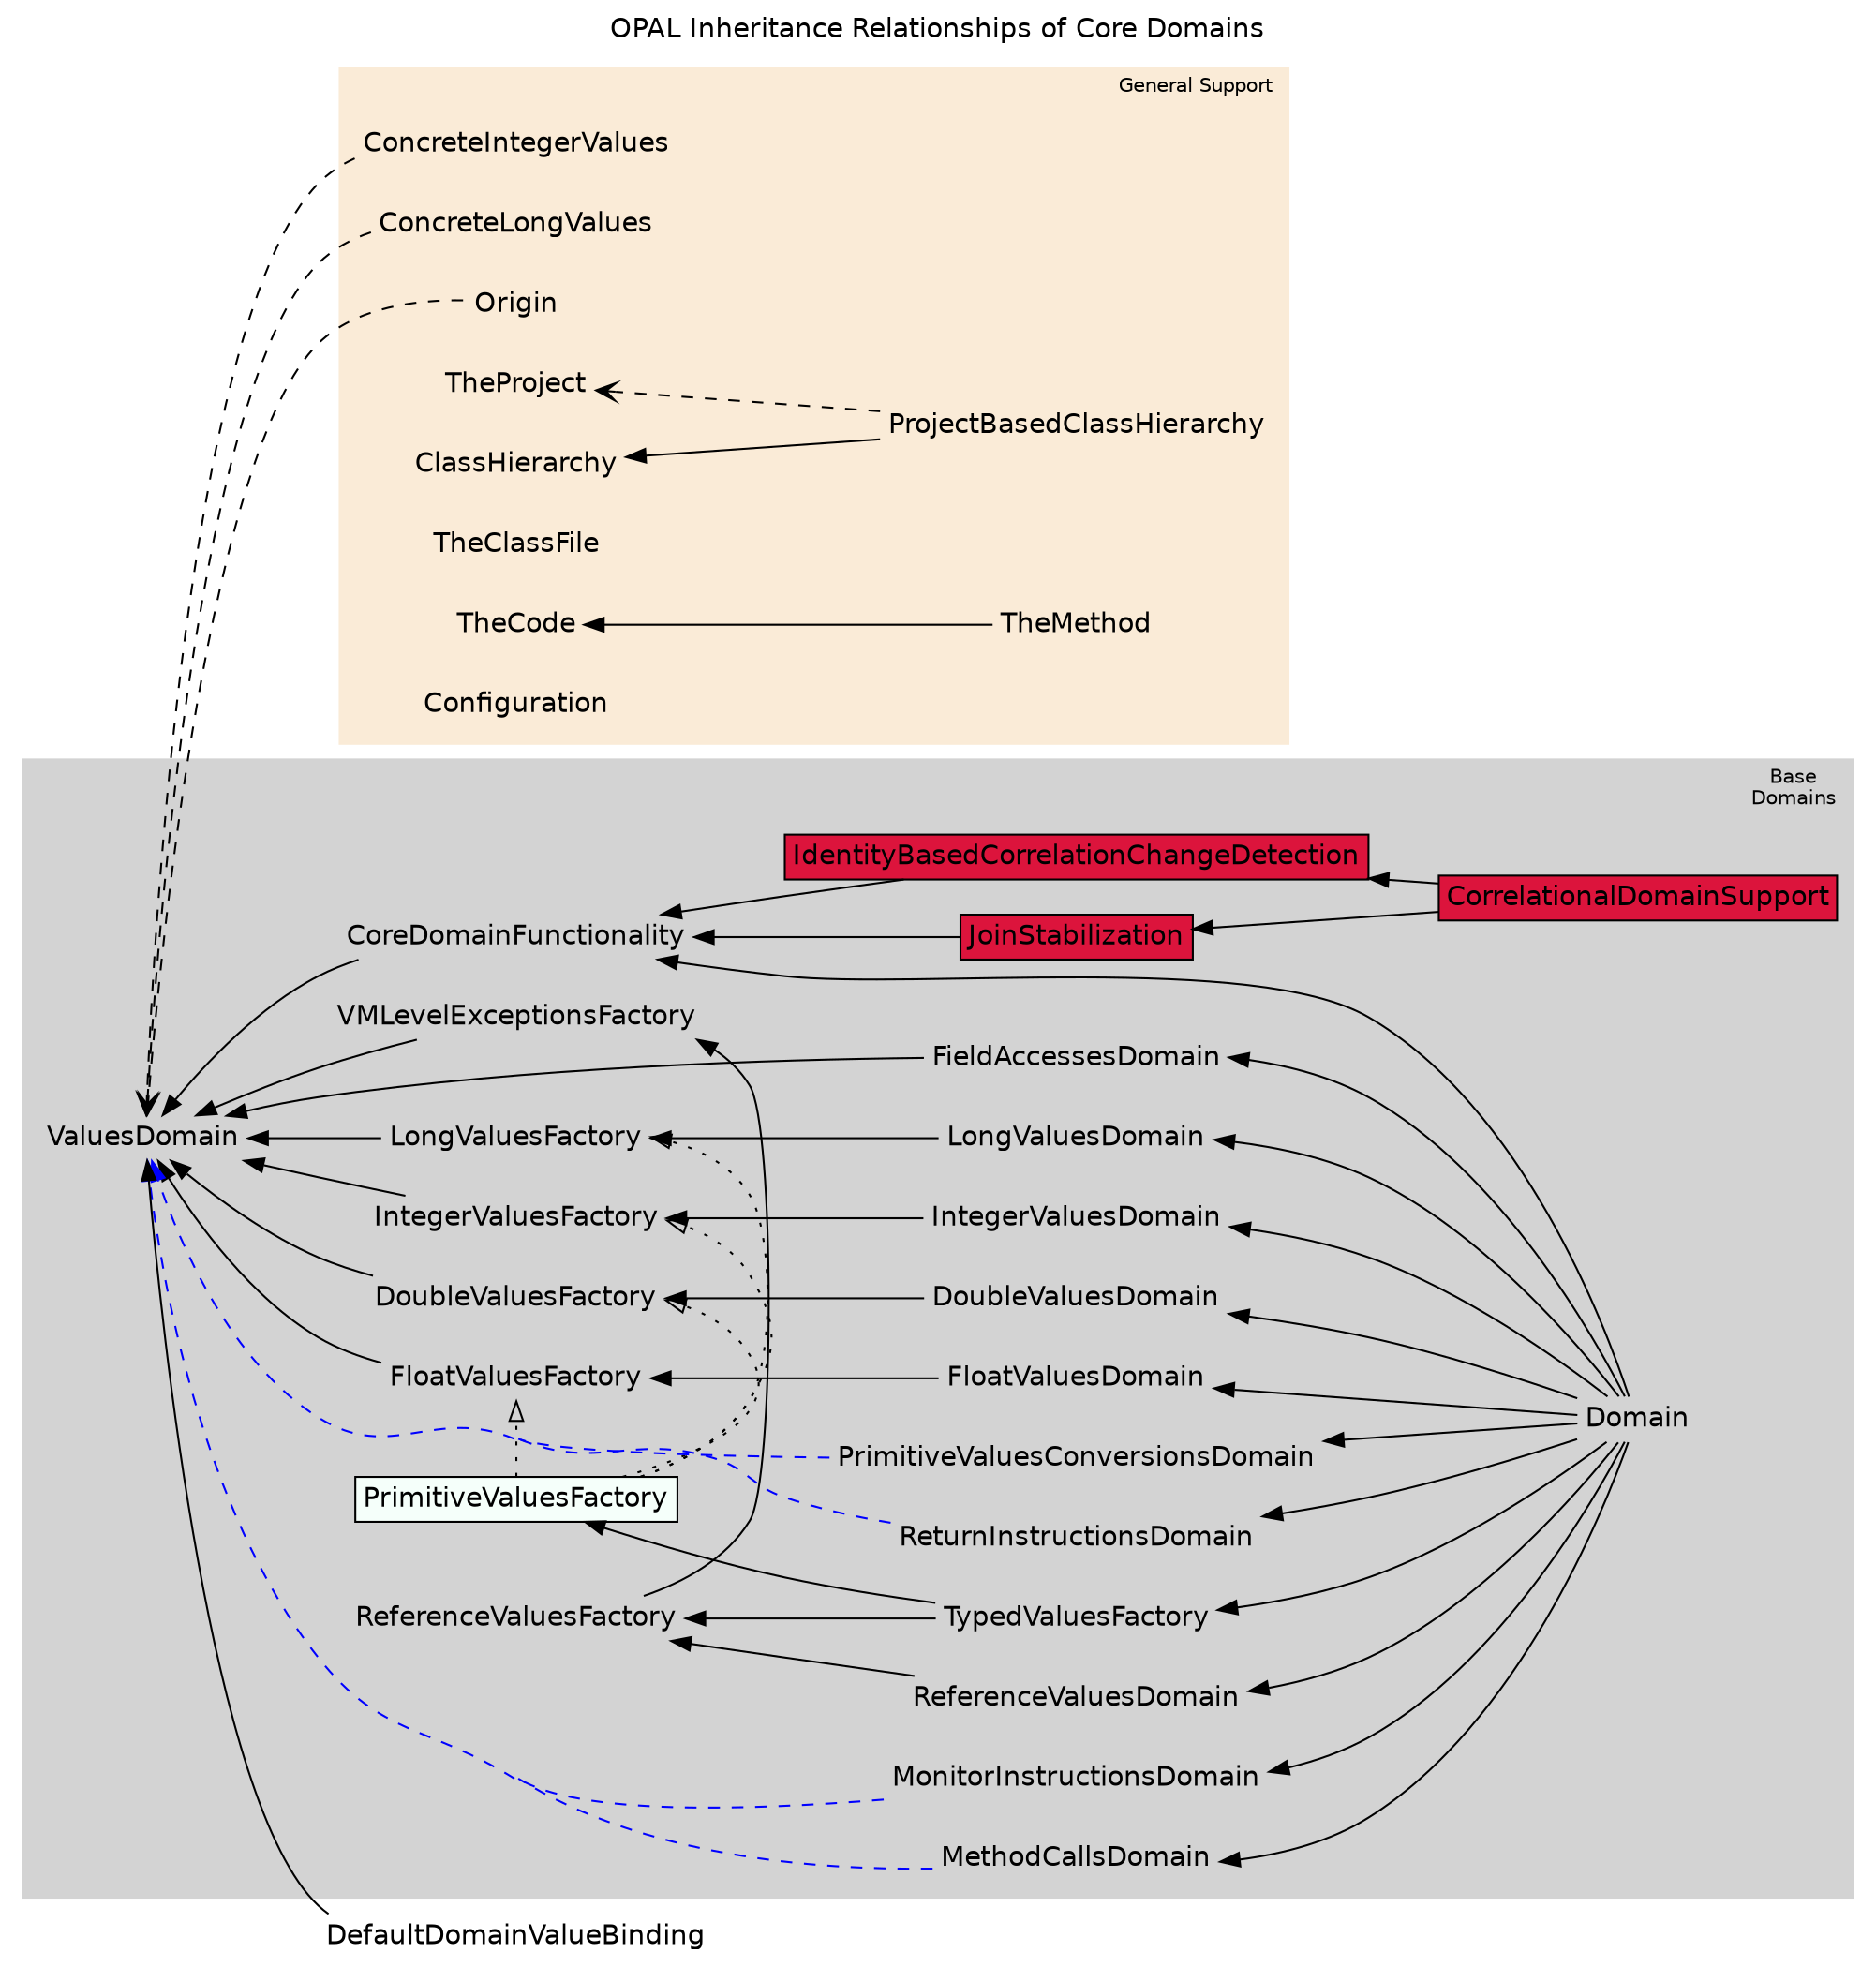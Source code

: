 digraph OPALDomains {
	compound=true;
	concentrate=true;
	fontname=Helvetica;
	dpi=50;
	node [fontname=Helvetica,shape=plaintext,margin="0.05,0.05",height=0];
	edge [fontname=Helvetica];

	rankdir = RL;

	subgraph cluster_base_domains {
		style=filled;
    color=lightgrey;
		fontsize=10;

		//{rank=sink; CoreDomain;}
		//{rank=source; Domain;}
		IntegerValuesDomain -> IntegerValuesFactory -> ValuesDomain;
		LongValuesDomain -> LongValuesFactory -> ValuesDomain;
		FloatValuesDomain -> FloatValuesFactory -> ValuesDomain;
		DoubleValuesDomain -> DoubleValuesFactory -> ValuesDomain;
		ReferenceValuesDomain -> ReferenceValuesFactory -> VMLevelExceptionsFactory -> ValuesDomain;

		PrimitiveValuesFactory -> IntegerValuesFactory [style=dotted,arrowhead=onormal];
		PrimitiveValuesFactory -> LongValuesFactory [style=dotted,arrowhead=onormal];
		PrimitiveValuesFactory -> FloatValuesFactory [style=dotted,arrowhead=onormal];
		PrimitiveValuesFactory -> DoubleValuesFactory [style=dotted,arrowhead=onormal];
		PrimitiveValuesFactory [style=filled,fillcolor=mintcream,shape=rectangle];

		JoinStabilization -> CoreDomainFunctionality;
		JoinStabilization [style=filled,fillcolor=crimson,shape=rectangle];

		IdentityBasedCorrelationChangeDetection -> CoreDomainFunctionality;
		IdentityBasedCorrelationChangeDetection [style=filled,fillcolor=crimson,shape=rectangle];


		CorrelationalDomainSupport -> IdentityBasedCorrelationChangeDetection;
		CorrelationalDomainSupport -> JoinStabilization;
		CorrelationalDomainSupport [style=filled,fillcolor=crimson,shape=rectangle];

		Domain -> IntegerValuesDomain;
		Domain -> LongValuesDomain;
		Domain -> FloatValuesDomain;
		Domain -> DoubleValuesDomain;
		Domain -> ReferenceValuesDomain;
		Domain -> FieldAccessesDomain -> ValuesDomain;
		Domain -> MethodCallsDomain;
		MethodCallsDomain -> ValuesDomain [style=dashed,color=blue];
		Domain -> MonitorInstructionsDomain;
		MonitorInstructionsDomain -> ValuesDomain [style=dashed,color=blue];
		Domain -> ReturnInstructionsDomain;
		ReturnInstructionsDomain -> ValuesDomain [style=dashed,color=blue];
		Domain -> PrimitiveValuesConversionsDomain;
		PrimitiveValuesConversionsDomain -> ValuesDomain [style=dashed,color=blue];
		Domain -> TypedValuesFactory -> { PrimitiveValuesFactory; ReferenceValuesFactory;};
		Domain -> CoreDomainFunctionality -> ValuesDomain;

		{rank=same;
			MethodCallsDomain;
			FieldAccessesDomain;
			MonitorInstructionsDomain;
			ReturnInstructionsDomain;
			PrimitiveValuesConversionsDomain;
			ReferenceValuesDomain;
			IntegerValuesDomain;
			LongValuesDomain;
			FloatValuesDomain;
			DoubleValuesDomain;
		}
		{rank=same;
			ReferenceValuesFactory;
			VMLevelExceptionsFactory;
			PrimitiveValuesFactory;
			IntegerValuesFactory;
			LongValuesFactory;
			FloatValuesFactory;
			DoubleValuesFactory;
		}
	  {rank=same;
			IdentityBasedCorrelationChangeDetection;
			JoinStabilization;
		}

		label="Base\nDomains";
		labeljust=l;
	}

	subgraph cluster_helper_domains {
		style=filled;
		color=antiquewhite;
		fontsize=10;

		ConcreteIntegerValues -> ValuesDomain [style=dashed,arrowhead=vee];
		ConcreteLongValues -> ValuesDomain [style=dashed,arrowhead=vee];
		Origin -> ValuesDomain [style=dashed,arrowhead=vee];
		ProjectBasedClassHierarchy -> ClassHierarchy;
		ProjectBasedClassHierarchy -> TheProject [style=dashed,arrowhead=vee];
		TheProject;
		TheClassFile;
		TheMethod -> TheCode ;
		Configuration;

	{rank=same;
		TheCode;
		TheClassFile;
		Origin;
		ClassHierarchy;
		TheProject;
		ConcreteIntegerValues;
		ConcreteLongValues;
		Configuration;
	}

		label="General Support";
		labeljust=l;
	}

	subgraph l0_domains {

	}

	DefaultDomainValueBinding -> ValuesDomain;

	label = "OPAL Inheritance Relationships of Core Domains";
	labelloc = "t";
 }
